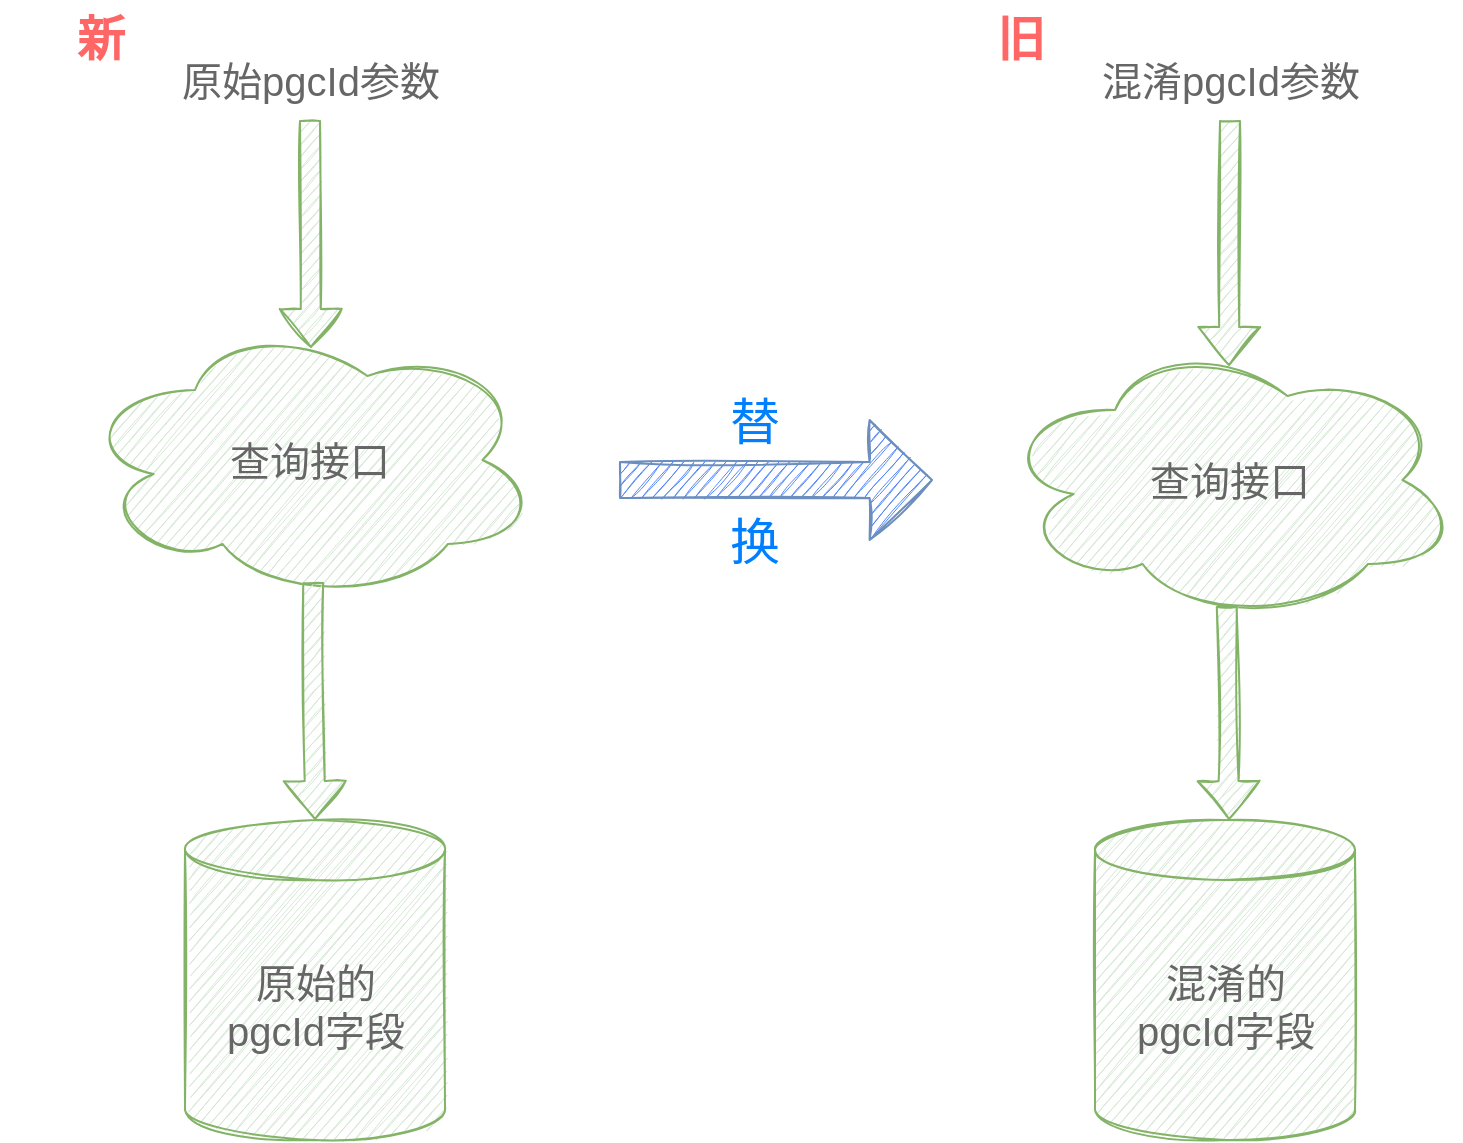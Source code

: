 <mxfile version="20.6.0" type="github">
  <diagram id="4u0PX4IIVXPdj8JKdITw" name="第 1 页">
    <mxGraphModel dx="1845" dy="732" grid="1" gridSize="10" guides="1" tooltips="1" connect="1" arrows="1" fold="1" page="1" pageScale="1" pageWidth="827" pageHeight="1169" math="0" shadow="0">
      <root>
        <mxCell id="0" />
        <mxCell id="1" parent="0" />
        <mxCell id="TnG03814g4pawRldZ808-1" value="&lt;font color=&quot;#666666&quot;&gt;查询接口&lt;/font&gt;" style="ellipse;shape=cloud;whiteSpace=wrap;html=1;fontSize=20;fillColor=#d5e8d4;strokeColor=#82b366;sketch=1;" vertex="1" parent="1">
          <mxGeometry x="230" y="380" width="230" height="140" as="geometry" />
        </mxCell>
        <mxCell id="TnG03814g4pawRldZ808-3" value="&lt;font color=&quot;#666666&quot; style=&quot;font-size: 20px;&quot;&gt;混淆的&lt;br&gt;pgcId字段&lt;/font&gt;" style="shape=cylinder3;whiteSpace=wrap;html=1;boundedLbl=1;backgroundOutline=1;size=15;fillColor=#d5e8d4;strokeColor=#82b366;sketch=1;" vertex="1" parent="1">
          <mxGeometry x="277.5" y="620" width="130" height="160" as="geometry" />
        </mxCell>
        <mxCell id="TnG03814g4pawRldZ808-4" value="&lt;font color=&quot;#666666&quot;&gt;原始的&lt;br&gt;pgcId字段&lt;/font&gt;" style="shape=cylinder3;whiteSpace=wrap;html=1;boundedLbl=1;backgroundOutline=1;size=15;sketch=1;fillColor=#d5e8d4;strokeColor=#82b366;fontSize=20;" vertex="1" parent="1">
          <mxGeometry x="-177.5" y="620" width="130" height="160" as="geometry" />
        </mxCell>
        <mxCell id="TnG03814g4pawRldZ808-5" value="&lt;font color=&quot;#666666&quot;&gt;查询接口&lt;/font&gt;" style="ellipse;shape=cloud;whiteSpace=wrap;html=1;fontSize=20;sketch=1;fillColor=#d5e8d4;strokeColor=#82b366;" vertex="1" parent="1">
          <mxGeometry x="-230" y="370" width="230" height="140" as="geometry" />
        </mxCell>
        <mxCell id="TnG03814g4pawRldZ808-6" value="" style="shape=flexArrow;endArrow=classic;html=1;rounded=0;exitX=0.5;exitY=1;exitDx=0;exitDy=0;fillColor=#d5e8d4;strokeColor=#82b366;sketch=1;entryX=0.498;entryY=0.093;entryDx=0;entryDy=0;entryPerimeter=0;" edge="1" parent="1" source="TnG03814g4pawRldZ808-8" target="TnG03814g4pawRldZ808-1">
          <mxGeometry width="50" height="50" relative="1" as="geometry">
            <mxPoint x="347.5" y="280" as="sourcePoint" />
            <mxPoint x="367.5" y="280" as="targetPoint" />
          </mxGeometry>
        </mxCell>
        <mxCell id="TnG03814g4pawRldZ808-8" value="混淆pgcId参数" style="text;html=1;strokeColor=none;fillColor=none;align=center;verticalAlign=middle;whiteSpace=wrap;rounded=0;fontSize=20;sketch=1;fontColor=#666666;" vertex="1" parent="1">
          <mxGeometry x="277.5" y="230" width="135" height="40" as="geometry" />
        </mxCell>
        <mxCell id="TnG03814g4pawRldZ808-11" value="" style="shape=flexArrow;endArrow=classic;html=1;rounded=0;exitX=0.5;exitY=1;exitDx=0;exitDy=0;fillColor=#d5e8d4;strokeColor=#82b366;sketch=1;entryX=0.502;entryY=0.1;entryDx=0;entryDy=0;entryPerimeter=0;" edge="1" parent="1" source="TnG03814g4pawRldZ808-12" target="TnG03814g4pawRldZ808-5">
          <mxGeometry width="50" height="50" relative="1" as="geometry">
            <mxPoint x="-112.5" y="280" as="sourcePoint" />
            <mxPoint x="-117.5" y="385" as="targetPoint" />
          </mxGeometry>
        </mxCell>
        <mxCell id="TnG03814g4pawRldZ808-12" value="原始pgcId参数" style="text;html=1;strokeColor=none;fillColor=none;align=center;verticalAlign=middle;whiteSpace=wrap;rounded=0;fontSize=20;sketch=1;fontColor=#666666;" vertex="1" parent="1">
          <mxGeometry x="-182.5" y="230" width="135" height="40" as="geometry" />
        </mxCell>
        <mxCell id="TnG03814g4pawRldZ808-14" value="" style="shape=flexArrow;endArrow=classic;html=1;rounded=0;fillColor=#d5e8d4;strokeColor=#82b366;sketch=1;exitX=0.507;exitY=0.936;exitDx=0;exitDy=0;exitPerimeter=0;" edge="1" parent="1" source="TnG03814g4pawRldZ808-5">
          <mxGeometry width="50" height="50" relative="1" as="geometry">
            <mxPoint x="-115.5" y="510" as="sourcePoint" />
            <mxPoint x="-112.5" y="620" as="targetPoint" />
          </mxGeometry>
        </mxCell>
        <mxCell id="TnG03814g4pawRldZ808-15" value="" style="shape=flexArrow;endArrow=classic;html=1;rounded=0;fillColor=#d5e8d4;strokeColor=#82b366;sketch=1;exitX=0.493;exitY=0.95;exitDx=0;exitDy=0;exitPerimeter=0;" edge="1" parent="1" source="TnG03814g4pawRldZ808-1">
          <mxGeometry width="50" height="50" relative="1" as="geometry">
            <mxPoint x="345" y="520" as="sourcePoint" />
            <mxPoint x="344.5" y="620" as="targetPoint" />
          </mxGeometry>
        </mxCell>
        <mxCell id="TnG03814g4pawRldZ808-17" value="" style="shape=singleArrow;whiteSpace=wrap;html=1;sketch=1;fontSize=20;fillColor=#5386FC;strokeColor=#6c8ebf;" vertex="1" parent="1">
          <mxGeometry x="40" y="420" width="156" height="60" as="geometry" />
        </mxCell>
        <mxCell id="TnG03814g4pawRldZ808-19" value="替" style="text;html=1;strokeColor=none;fillColor=none;align=center;verticalAlign=middle;whiteSpace=wrap;rounded=0;fontSize=25;sketch=1;fontColor=#007FFF;" vertex="1" parent="1">
          <mxGeometry x="40" y="400" width="135" height="40" as="geometry" />
        </mxCell>
        <mxCell id="TnG03814g4pawRldZ808-21" value="换" style="text;html=1;strokeColor=none;fillColor=none;align=center;verticalAlign=middle;whiteSpace=wrap;rounded=0;fontSize=25;sketch=1;fontColor=#007FFF;" vertex="1" parent="1">
          <mxGeometry x="40" y="460" width="135" height="40" as="geometry" />
        </mxCell>
        <mxCell id="TnG03814g4pawRldZ808-22" value="旧" style="text;strokeColor=none;fillColor=none;html=1;fontSize=24;fontStyle=1;verticalAlign=middle;align=center;sketch=1;fontColor=#FF6666;" vertex="1" parent="1">
          <mxGeometry x="190" y="210" width="100" height="40" as="geometry" />
        </mxCell>
        <mxCell id="TnG03814g4pawRldZ808-23" value="新" style="text;strokeColor=none;fillColor=none;html=1;fontSize=24;fontStyle=1;verticalAlign=middle;align=center;sketch=1;fontColor=#FF6666;" vertex="1" parent="1">
          <mxGeometry x="-270" y="210" width="100" height="40" as="geometry" />
        </mxCell>
      </root>
    </mxGraphModel>
  </diagram>
</mxfile>

